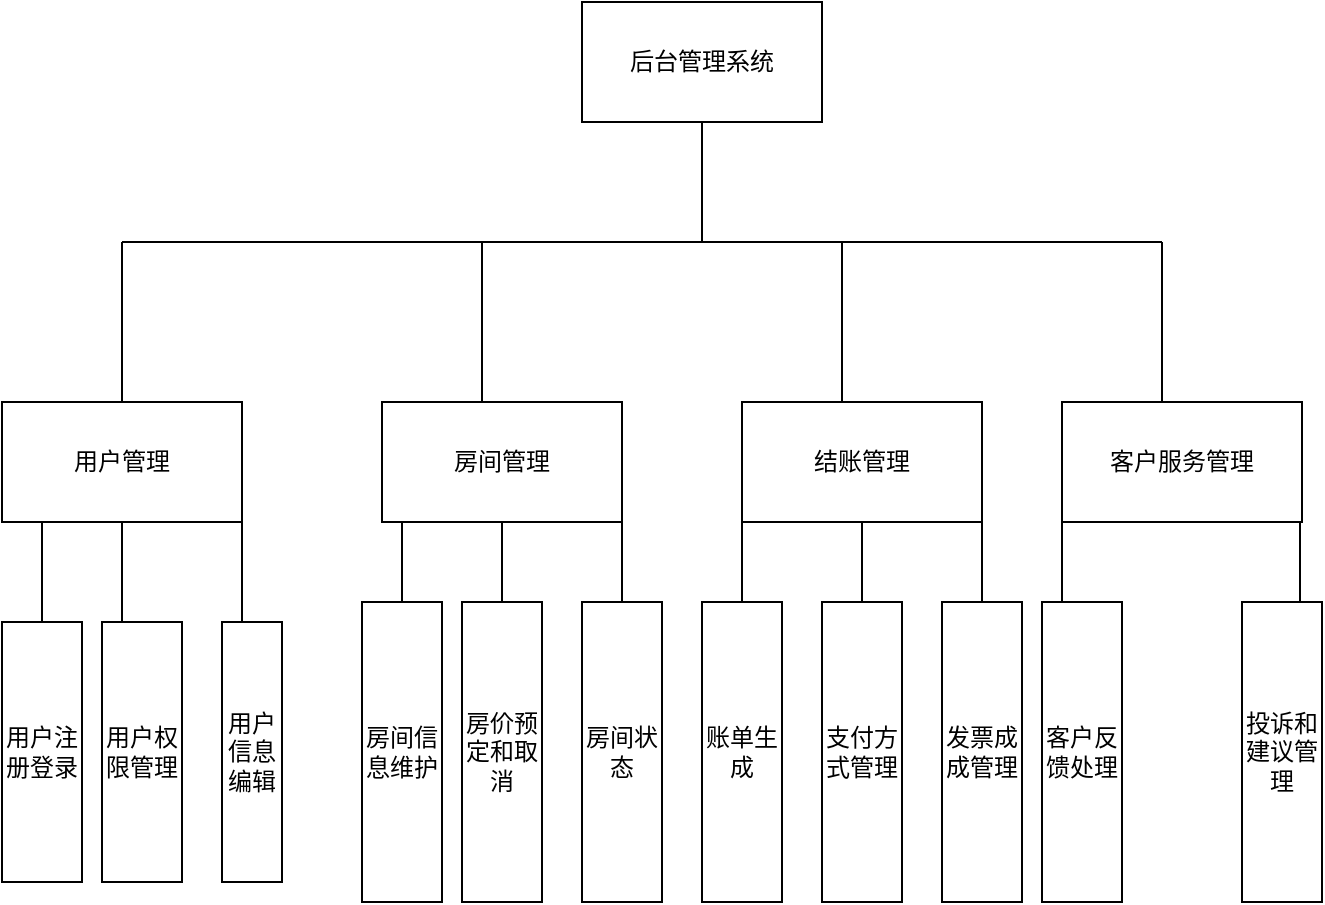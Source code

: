<mxfile version="24.7.10">
  <diagram name="第 1 页" id="QVhtFbwSe0Op2Z9ec-eD">
    <mxGraphModel dx="784" dy="543" grid="1" gridSize="10" guides="1" tooltips="1" connect="1" arrows="1" fold="1" page="1" pageScale="1" pageWidth="827" pageHeight="1169" math="0" shadow="0">
      <root>
        <mxCell id="0" />
        <mxCell id="1" parent="0" />
        <mxCell id="t4WJRGNj80kU8sj5r5OH-1" value="后台管理系统" style="rounded=0;whiteSpace=wrap;html=1;" vertex="1" parent="1">
          <mxGeometry x="390" y="40" width="120" height="60" as="geometry" />
        </mxCell>
        <mxCell id="t4WJRGNj80kU8sj5r5OH-5" value="" style="endArrow=none;html=1;rounded=0;" edge="1" parent="1" target="t4WJRGNj80kU8sj5r5OH-1">
          <mxGeometry width="50" height="50" relative="1" as="geometry">
            <mxPoint x="450" y="160" as="sourcePoint" />
            <mxPoint x="430" y="-80" as="targetPoint" />
            <Array as="points" />
          </mxGeometry>
        </mxCell>
        <mxCell id="t4WJRGNj80kU8sj5r5OH-7" value="" style="endArrow=none;html=1;rounded=0;" edge="1" parent="1">
          <mxGeometry width="50" height="50" relative="1" as="geometry">
            <mxPoint x="160" y="160" as="sourcePoint" />
            <mxPoint x="680" y="160" as="targetPoint" />
          </mxGeometry>
        </mxCell>
        <mxCell id="t4WJRGNj80kU8sj5r5OH-10" value="" style="endArrow=none;html=1;rounded=0;" edge="1" parent="1">
          <mxGeometry width="50" height="50" relative="1" as="geometry">
            <mxPoint x="160" y="240" as="sourcePoint" />
            <mxPoint x="160" y="160" as="targetPoint" />
          </mxGeometry>
        </mxCell>
        <mxCell id="t4WJRGNj80kU8sj5r5OH-11" value="" style="endArrow=none;html=1;rounded=0;" edge="1" parent="1">
          <mxGeometry width="50" height="50" relative="1" as="geometry">
            <mxPoint x="520" y="240" as="sourcePoint" />
            <mxPoint x="520" y="160" as="targetPoint" />
          </mxGeometry>
        </mxCell>
        <mxCell id="t4WJRGNj80kU8sj5r5OH-12" value="" style="endArrow=none;html=1;rounded=0;" edge="1" parent="1">
          <mxGeometry width="50" height="50" relative="1" as="geometry">
            <mxPoint x="340" y="240" as="sourcePoint" />
            <mxPoint x="340" y="160" as="targetPoint" />
          </mxGeometry>
        </mxCell>
        <mxCell id="t4WJRGNj80kU8sj5r5OH-16" value="" style="endArrow=none;html=1;rounded=0;" edge="1" parent="1">
          <mxGeometry width="50" height="50" relative="1" as="geometry">
            <mxPoint x="680" y="240" as="sourcePoint" />
            <mxPoint x="680" y="160" as="targetPoint" />
          </mxGeometry>
        </mxCell>
        <mxCell id="t4WJRGNj80kU8sj5r5OH-17" value="用户管理" style="rounded=0;whiteSpace=wrap;html=1;" vertex="1" parent="1">
          <mxGeometry x="100" y="240" width="120" height="60" as="geometry" />
        </mxCell>
        <mxCell id="t4WJRGNj80kU8sj5r5OH-18" value="房间管理" style="rounded=0;whiteSpace=wrap;html=1;" vertex="1" parent="1">
          <mxGeometry x="290" y="240" width="120" height="60" as="geometry" />
        </mxCell>
        <mxCell id="t4WJRGNj80kU8sj5r5OH-19" value="结账管理" style="rounded=0;whiteSpace=wrap;html=1;" vertex="1" parent="1">
          <mxGeometry x="470" y="240" width="120" height="60" as="geometry" />
        </mxCell>
        <mxCell id="t4WJRGNj80kU8sj5r5OH-20" value="客户服务管理" style="rounded=0;whiteSpace=wrap;html=1;" vertex="1" parent="1">
          <mxGeometry x="630" y="240" width="120" height="60" as="geometry" />
        </mxCell>
        <mxCell id="t4WJRGNj80kU8sj5r5OH-21" value="" style="endArrow=none;html=1;rounded=0;" edge="1" parent="1">
          <mxGeometry width="50" height="50" relative="1" as="geometry">
            <mxPoint x="120" y="350" as="sourcePoint" />
            <mxPoint x="120" y="300" as="targetPoint" />
          </mxGeometry>
        </mxCell>
        <mxCell id="t4WJRGNj80kU8sj5r5OH-22" value="" style="endArrow=none;html=1;rounded=0;entryX=0.5;entryY=1;entryDx=0;entryDy=0;" edge="1" parent="1" target="t4WJRGNj80kU8sj5r5OH-17">
          <mxGeometry width="50" height="50" relative="1" as="geometry">
            <mxPoint x="160" y="350" as="sourcePoint" />
            <mxPoint x="170" y="300" as="targetPoint" />
          </mxGeometry>
        </mxCell>
        <mxCell id="t4WJRGNj80kU8sj5r5OH-23" value="" style="endArrow=none;html=1;rounded=0;" edge="1" parent="1">
          <mxGeometry width="50" height="50" relative="1" as="geometry">
            <mxPoint x="220" y="350" as="sourcePoint" />
            <mxPoint x="220" y="300" as="targetPoint" />
          </mxGeometry>
        </mxCell>
        <mxCell id="t4WJRGNj80kU8sj5r5OH-24" value="" style="endArrow=none;html=1;rounded=0;" edge="1" parent="1">
          <mxGeometry width="50" height="50" relative="1" as="geometry">
            <mxPoint x="300" y="340" as="sourcePoint" />
            <mxPoint x="300" y="300" as="targetPoint" />
          </mxGeometry>
        </mxCell>
        <mxCell id="t4WJRGNj80kU8sj5r5OH-25" value="" style="endArrow=none;html=1;rounded=0;" edge="1" parent="1">
          <mxGeometry width="50" height="50" relative="1" as="geometry">
            <mxPoint x="350" y="340" as="sourcePoint" />
            <mxPoint x="350" y="300" as="targetPoint" />
          </mxGeometry>
        </mxCell>
        <mxCell id="t4WJRGNj80kU8sj5r5OH-26" value="" style="endArrow=none;html=1;rounded=0;" edge="1" parent="1">
          <mxGeometry width="50" height="50" relative="1" as="geometry">
            <mxPoint x="410" y="340" as="sourcePoint" />
            <mxPoint x="410" y="300" as="targetPoint" />
          </mxGeometry>
        </mxCell>
        <mxCell id="t4WJRGNj80kU8sj5r5OH-27" value="用户注册登录" style="rounded=0;whiteSpace=wrap;html=1;" vertex="1" parent="1">
          <mxGeometry x="100" y="350" width="40" height="130" as="geometry" />
        </mxCell>
        <mxCell id="t4WJRGNj80kU8sj5r5OH-28" value="用户权限管理" style="rounded=0;whiteSpace=wrap;html=1;" vertex="1" parent="1">
          <mxGeometry x="150" y="350" width="40" height="130" as="geometry" />
        </mxCell>
        <mxCell id="t4WJRGNj80kU8sj5r5OH-29" value="用户信息编辑" style="rounded=0;whiteSpace=wrap;html=1;" vertex="1" parent="1">
          <mxGeometry x="210" y="350" width="30" height="130" as="geometry" />
        </mxCell>
        <mxCell id="t4WJRGNj80kU8sj5r5OH-30" value="房间信息维护" style="rounded=0;whiteSpace=wrap;html=1;" vertex="1" parent="1">
          <mxGeometry x="280" y="340" width="40" height="150" as="geometry" />
        </mxCell>
        <mxCell id="t4WJRGNj80kU8sj5r5OH-31" value="房价预定和取消" style="rounded=0;whiteSpace=wrap;html=1;" vertex="1" parent="1">
          <mxGeometry x="330" y="340" width="40" height="150" as="geometry" />
        </mxCell>
        <mxCell id="t4WJRGNj80kU8sj5r5OH-32" value="房间状态" style="rounded=0;whiteSpace=wrap;html=1;" vertex="1" parent="1">
          <mxGeometry x="390" y="340" width="40" height="150" as="geometry" />
        </mxCell>
        <mxCell id="t4WJRGNj80kU8sj5r5OH-48" value="" style="endArrow=none;html=1;rounded=0;" edge="1" parent="1">
          <mxGeometry width="50" height="50" relative="1" as="geometry">
            <mxPoint x="470" y="340" as="sourcePoint" />
            <mxPoint x="470" y="300" as="targetPoint" />
          </mxGeometry>
        </mxCell>
        <mxCell id="t4WJRGNj80kU8sj5r5OH-49" value="" style="endArrow=none;html=1;rounded=0;" edge="1" parent="1">
          <mxGeometry width="50" height="50" relative="1" as="geometry">
            <mxPoint x="530" y="340" as="sourcePoint" />
            <mxPoint x="530" y="300" as="targetPoint" />
          </mxGeometry>
        </mxCell>
        <mxCell id="t4WJRGNj80kU8sj5r5OH-50" value="" style="endArrow=none;html=1;rounded=0;" edge="1" parent="1">
          <mxGeometry width="50" height="50" relative="1" as="geometry">
            <mxPoint x="590" y="340" as="sourcePoint" />
            <mxPoint x="590" y="300" as="targetPoint" />
          </mxGeometry>
        </mxCell>
        <mxCell id="t4WJRGNj80kU8sj5r5OH-51" value="" style="endArrow=none;html=1;rounded=0;" edge="1" parent="1">
          <mxGeometry width="50" height="50" relative="1" as="geometry">
            <mxPoint x="630" y="340" as="sourcePoint" />
            <mxPoint x="630" y="300" as="targetPoint" />
          </mxGeometry>
        </mxCell>
        <mxCell id="t4WJRGNj80kU8sj5r5OH-52" value="" style="endArrow=none;html=1;rounded=0;" edge="1" parent="1">
          <mxGeometry width="50" height="50" relative="1" as="geometry">
            <mxPoint x="749" y="340" as="sourcePoint" />
            <mxPoint x="749" y="300" as="targetPoint" />
          </mxGeometry>
        </mxCell>
        <mxCell id="t4WJRGNj80kU8sj5r5OH-54" value="账单生成" style="rounded=0;whiteSpace=wrap;html=1;" vertex="1" parent="1">
          <mxGeometry x="450" y="340" width="40" height="150" as="geometry" />
        </mxCell>
        <mxCell id="t4WJRGNj80kU8sj5r5OH-55" value="支付方式管理" style="rounded=0;whiteSpace=wrap;html=1;" vertex="1" parent="1">
          <mxGeometry x="510" y="340" width="40" height="150" as="geometry" />
        </mxCell>
        <mxCell id="t4WJRGNj80kU8sj5r5OH-56" value="发票成成管理" style="rounded=0;whiteSpace=wrap;html=1;" vertex="1" parent="1">
          <mxGeometry x="570" y="340" width="40" height="150" as="geometry" />
        </mxCell>
        <mxCell id="t4WJRGNj80kU8sj5r5OH-57" value="客户反馈处理" style="rounded=0;whiteSpace=wrap;html=1;" vertex="1" parent="1">
          <mxGeometry x="620" y="340" width="40" height="150" as="geometry" />
        </mxCell>
        <mxCell id="t4WJRGNj80kU8sj5r5OH-58" value="投诉和建议管理" style="rounded=0;whiteSpace=wrap;html=1;" vertex="1" parent="1">
          <mxGeometry x="720" y="340" width="40" height="150" as="geometry" />
        </mxCell>
      </root>
    </mxGraphModel>
  </diagram>
</mxfile>
